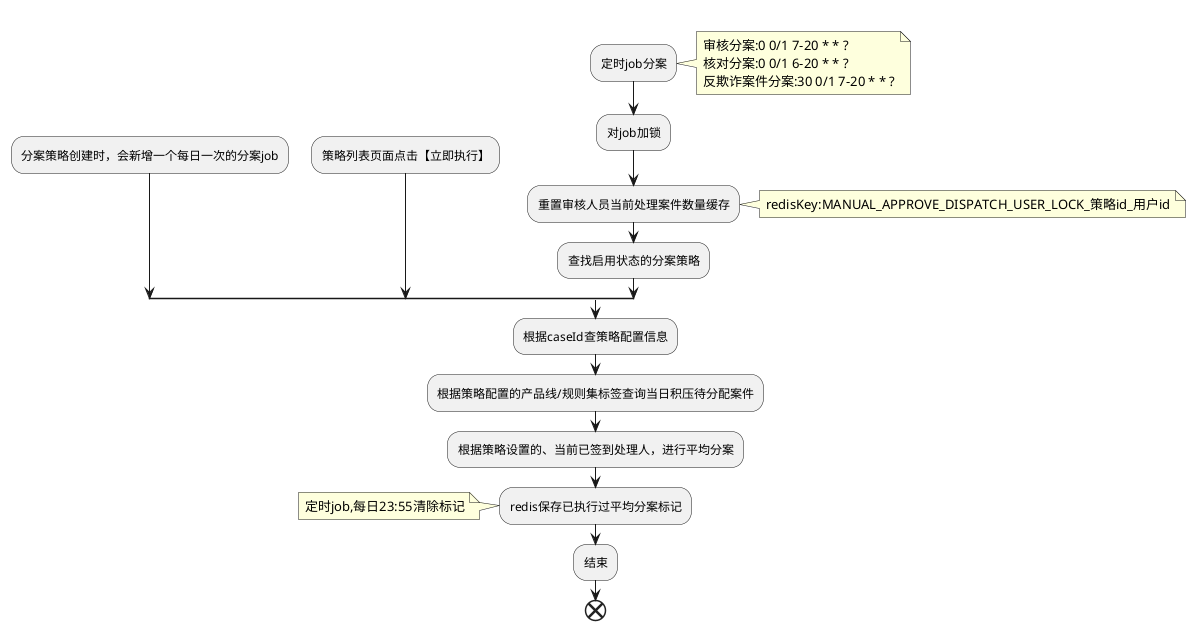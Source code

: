 @startuml

|#red|初始表状态0【未进件】任务审核状态11【自动审批中】分案状态0【未分配】|

split
-[hidden]->
:分案策略创建时，会新增一个每日一次的分案job;
split again
-[hidden]->
:策略列表页面点击【立即执行】;
split again
-[hidden]->
:定时job分案;
note right
审核分案:0 0/1 7-20 * * ?
核对分案:0 0/1 6-20 * * ?
反欺诈案件分案:30 0/1 7-20 * * ?
end note
:对job加锁;
:重置审核人员当前处理案件数量缓存;
note right
redisKey:MANUAL_APPROVE_DISPATCH_USER_LOCK_策略id_用户id
end note
:查找启用状态的分案策略;
end split
:根据caseId查策略配置信息;
:根据策略配置的产品线/规则集标签查询当日积压待分配案件;
:根据策略设置的、当前已签到处理人，进行平均分案;
:redis保存已执行过平均分案标记;
	note left
	定时job,每日23:55清除标记
	end note
:结束;
end
@enduml